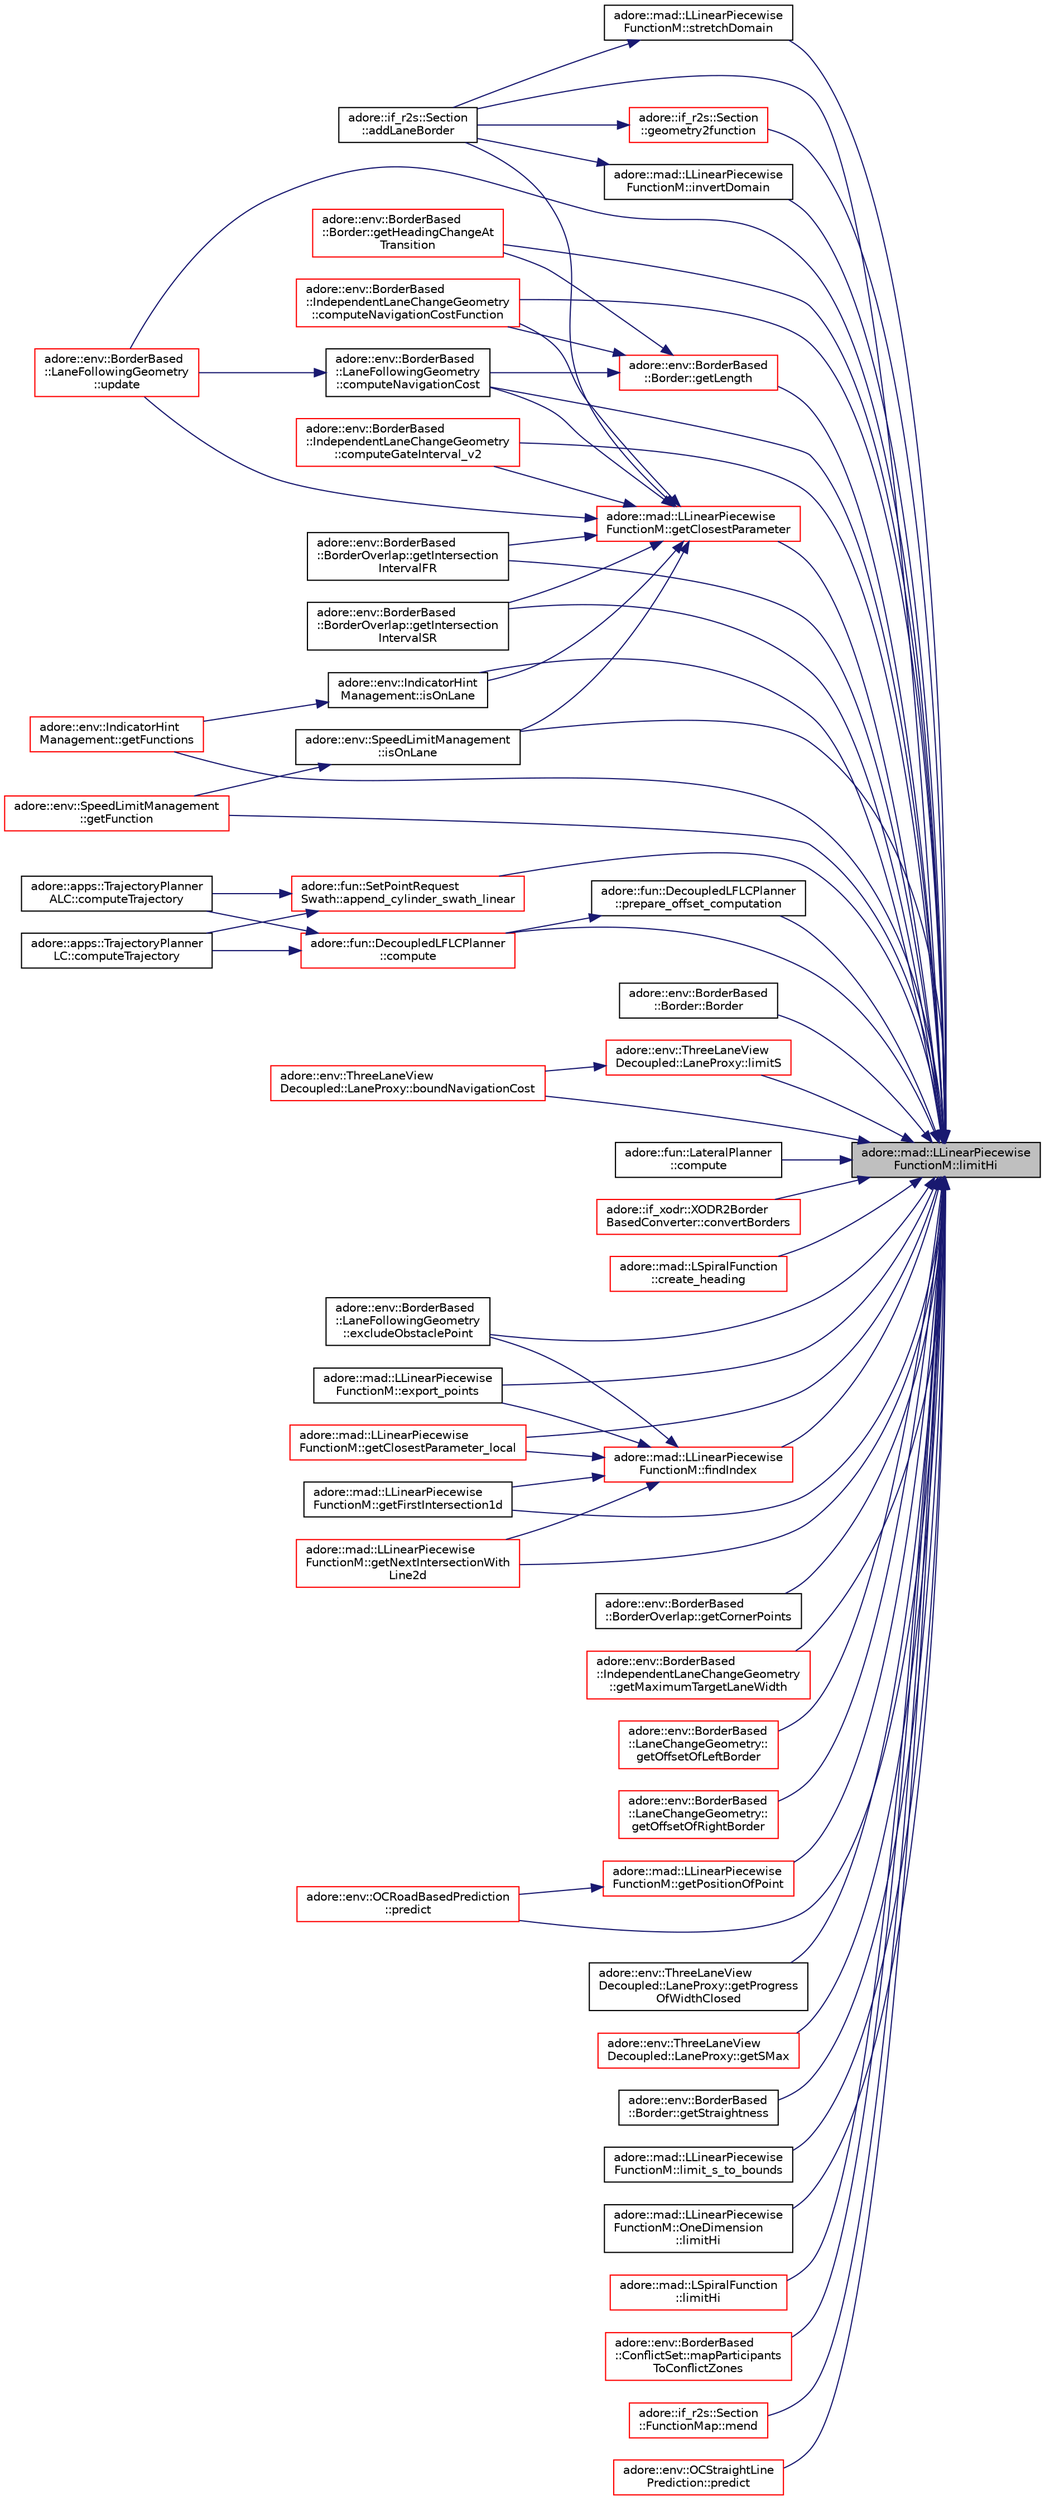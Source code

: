 digraph "adore::mad::LLinearPiecewiseFunctionM::limitHi"
{
 // LATEX_PDF_SIZE
  edge [fontname="Helvetica",fontsize="10",labelfontname="Helvetica",labelfontsize="10"];
  node [fontname="Helvetica",fontsize="10",shape=record];
  rankdir="RL";
  Node1 [label="adore::mad::LLinearPiecewise\lFunctionM::limitHi",height=0.2,width=0.4,color="black", fillcolor="grey75", style="filled", fontcolor="black",tooltip=" "];
  Node1 -> Node2 [dir="back",color="midnightblue",fontsize="10",style="solid",fontname="Helvetica"];
  Node2 [label="adore::if_r2s::Section\l::addLaneBorder",height=0.2,width=0.4,color="black", fillcolor="white", style="filled",URL="$classadore_1_1if__r2s_1_1Section.html#ac2a79bd477919d85ff70b4721939c0e7",tooltip="add lane border to section, determine its valid range"];
  Node1 -> Node3 [dir="back",color="midnightblue",fontsize="10",style="solid",fontname="Helvetica"];
  Node3 [label="adore::fun::SetPointRequest\lSwath::append_cylinder_swath_linear",height=0.2,width=0.4,color="red", fillcolor="white", style="filled",URL="$classadore_1_1fun_1_1SetPointRequestSwath.html#a25b8ab48b288e512953324e391bc946e",tooltip=" "];
  Node3 -> Node4 [dir="back",color="midnightblue",fontsize="10",style="solid",fontname="Helvetica"];
  Node4 [label="adore::apps::TrajectoryPlanner\lALC::computeTrajectory",height=0.2,width=0.4,color="black", fillcolor="white", style="filled",URL="$classadore_1_1apps_1_1TrajectoryPlannerALC.html#ac8684dc66c076b07b57f3bb67328314e",tooltip="update data, views and recompute maneuver"];
  Node3 -> Node5 [dir="back",color="midnightblue",fontsize="10",style="solid",fontname="Helvetica"];
  Node5 [label="adore::apps::TrajectoryPlanner\lLC::computeTrajectory",height=0.2,width=0.4,color="black", fillcolor="white", style="filled",URL="$classadore_1_1apps_1_1TrajectoryPlannerLC.html#accad9246ad8f7ab9c45b648c3a70f18a",tooltip="update data, views and recompute maneuver"];
  Node1 -> Node15 [dir="back",color="midnightblue",fontsize="10",style="solid",fontname="Helvetica"];
  Node15 [label="adore::env::BorderBased\l::Border::Border",height=0.2,width=0.4,color="black", fillcolor="white", style="filled",URL="$structadore_1_1env_1_1BorderBased_1_1Border.html#afb56e4b1def8f1202475b9c5302b7997",tooltip="Construct a new Border object."];
  Node1 -> Node16 [dir="back",color="midnightblue",fontsize="10",style="solid",fontname="Helvetica"];
  Node16 [label="adore::env::ThreeLaneView\lDecoupled::LaneProxy::boundNavigationCost",height=0.2,width=0.4,color="red", fillcolor="white", style="filled",URL="$classadore_1_1env_1_1ThreeLaneViewDecoupled_1_1LaneProxy.html#a900a5c5ef8b73e148b2f55933fbd2b07",tooltip=" "];
  Node1 -> Node18 [dir="back",color="midnightblue",fontsize="10",style="solid",fontname="Helvetica"];
  Node18 [label="adore::fun::DecoupledLFLCPlanner\l::compute",height=0.2,width=0.4,color="red", fillcolor="white", style="filled",URL="$classadore_1_1fun_1_1DecoupledLFLCPlanner.html#affba6eeb1071f33bc2abe2b7819f88ab",tooltip=" "];
  Node18 -> Node4 [dir="back",color="midnightblue",fontsize="10",style="solid",fontname="Helvetica"];
  Node18 -> Node5 [dir="back",color="midnightblue",fontsize="10",style="solid",fontname="Helvetica"];
  Node1 -> Node24 [dir="back",color="midnightblue",fontsize="10",style="solid",fontname="Helvetica"];
  Node24 [label="adore::fun::LateralPlanner\l::compute",height=0.2,width=0.4,color="black", fillcolor="white", style="filled",URL="$classadore_1_1fun_1_1LateralPlanner.html#a8c06536242638a4fa4e027bb5813ce49",tooltip=" "];
  Node1 -> Node25 [dir="back",color="midnightblue",fontsize="10",style="solid",fontname="Helvetica"];
  Node25 [label="adore::env::BorderBased\l::IndependentLaneChangeGeometry\l::computeGateInterval_v2",height=0.2,width=0.4,color="red", fillcolor="white", style="filled",URL="$classadore_1_1env_1_1BorderBased_1_1IndependentLaneChangeGeometry.html#af78351ed854f3408beeaba6c2b1926b2",tooltip="compute gate open and close in the domain of the baseline function. this version uses offset function..."];
  Node1 -> Node30 [dir="back",color="midnightblue",fontsize="10",style="solid",fontname="Helvetica"];
  Node30 [label="adore::env::BorderBased\l::LaneFollowingGeometry\l::computeNavigationCost",height=0.2,width=0.4,color="black", fillcolor="white", style="filled",URL="$classadore_1_1env_1_1BorderBased_1_1LaneFollowingGeometry.html#ab2ce39d4085097482b5ee82b0aa1466a",tooltip=" "];
  Node30 -> Node31 [dir="back",color="midnightblue",fontsize="10",style="solid",fontname="Helvetica"];
  Node31 [label="adore::env::BorderBased\l::LaneFollowingGeometry\l::update",height=0.2,width=0.4,color="red", fillcolor="white", style="filled",URL="$classadore_1_1env_1_1BorderBased_1_1LaneFollowingGeometry.html#a12d1bfee80e8e90c72f4317b5650ea09",tooltip="update the road geometry"];
  Node1 -> Node35 [dir="back",color="midnightblue",fontsize="10",style="solid",fontname="Helvetica"];
  Node35 [label="adore::env::BorderBased\l::IndependentLaneChangeGeometry\l::computeNavigationCostFunction",height=0.2,width=0.4,color="red", fillcolor="white", style="filled",URL="$classadore_1_1env_1_1BorderBased_1_1IndependentLaneChangeGeometry.html#aa8bccca50c1ac38c49df9b2f7efd640b",tooltip="projects navigation cost of borders in navigationCostBorders_ unto baseline"];
  Node1 -> Node36 [dir="back",color="midnightblue",fontsize="10",style="solid",fontname="Helvetica"];
  Node36 [label="adore::if_xodr::XODR2Border\lBasedConverter::convertBorders",height=0.2,width=0.4,color="red", fillcolor="white", style="filled",URL="$classadore_1_1if__xodr_1_1XODR2BorderBasedConverter.html#ad99dc004f965ab677ab578b4f678ef13",tooltip="convert function representation of road to border representation, determine absolute stop line positi..."];
  Node1 -> Node48 [dir="back",color="midnightblue",fontsize="10",style="solid",fontname="Helvetica"];
  Node48 [label="adore::mad::LSpiralFunction\l::create_heading",height=0.2,width=0.4,color="red", fillcolor="white", style="filled",URL="$classadore_1_1mad_1_1LSpiralFunction.html#a2ece01c00eaf02d95ceaf172c68a8296",tooltip=" "];
  Node1 -> Node52 [dir="back",color="midnightblue",fontsize="10",style="solid",fontname="Helvetica"];
  Node52 [label="adore::env::BorderBased\l::LaneFollowingGeometry\l::excludeObstaclePoint",height=0.2,width=0.4,color="black", fillcolor="white", style="filled",URL="$classadore_1_1env_1_1BorderBased_1_1LaneFollowingGeometry.html#ad186acfd36137d81b50ab523d9d2938f",tooltip="Modify a lane boundary to exclude a given point."];
  Node1 -> Node53 [dir="back",color="midnightblue",fontsize="10",style="solid",fontname="Helvetica"];
  Node53 [label="adore::mad::LLinearPiecewise\lFunctionM::export_points",height=0.2,width=0.4,color="black", fillcolor="white", style="filled",URL="$classadore_1_1mad_1_1LLinearPiecewiseFunctionM.html#a6f8a9c36198ff9fc377d7bcf30a4d02d",tooltip=" "];
  Node1 -> Node54 [dir="back",color="midnightblue",fontsize="10",style="solid",fontname="Helvetica"];
  Node54 [label="adore::mad::LLinearPiecewise\lFunctionM::findIndex",height=0.2,width=0.4,color="red", fillcolor="white", style="filled",URL="$classadore_1_1mad_1_1LLinearPiecewiseFunctionM.html#a92f9ea09083d587aa2ffa1ec600be3b5",tooltip=" "];
  Node54 -> Node52 [dir="back",color="midnightblue",fontsize="10",style="solid",fontname="Helvetica"];
  Node54 -> Node53 [dir="back",color="midnightblue",fontsize="10",style="solid",fontname="Helvetica"];
  Node54 -> Node95 [dir="back",color="midnightblue",fontsize="10",style="solid",fontname="Helvetica"];
  Node95 [label="adore::mad::LLinearPiecewise\lFunctionM::getClosestParameter_local",height=0.2,width=0.4,color="red", fillcolor="white", style="filled",URL="$classadore_1_1mad_1_1LLinearPiecewiseFunctionM.html#a20a594f215a3beabf1e486c6b233b11c",tooltip=" "];
  Node54 -> Node91 [dir="back",color="midnightblue",fontsize="10",style="solid",fontname="Helvetica"];
  Node91 [label="adore::mad::LLinearPiecewise\lFunctionM::getFirstIntersection1d",height=0.2,width=0.4,color="black", fillcolor="white", style="filled",URL="$classadore_1_1mad_1_1LLinearPiecewiseFunctionM.html#aa33105fe6aeb10a32eb188d84b3be890",tooltip=" "];
  Node54 -> Node96 [dir="back",color="midnightblue",fontsize="10",style="solid",fontname="Helvetica"];
  Node96 [label="adore::mad::LLinearPiecewise\lFunctionM::getNextIntersectionWith\lLine2d",height=0.2,width=0.4,color="red", fillcolor="white", style="filled",URL="$classadore_1_1mad_1_1LLinearPiecewiseFunctionM.html#a222d2326475fca3c3f4469bf2dbdadac",tooltip=" "];
  Node1 -> Node104 [dir="back",color="midnightblue",fontsize="10",style="solid",fontname="Helvetica"];
  Node104 [label="adore::if_r2s::Section\l::geometry2function",height=0.2,width=0.4,color="red", fillcolor="white", style="filled",URL="$classadore_1_1if__r2s_1_1Section.html#a649d177a15f255cc72db3f2845fe48bd",tooltip="easy conversion from a coordinate vector to a LLinearPiecewiseFunction"];
  Node104 -> Node2 [dir="back",color="midnightblue",fontsize="10",style="solid",fontname="Helvetica"];
  Node1 -> Node107 [dir="back",color="midnightblue",fontsize="10",style="solid",fontname="Helvetica"];
  Node107 [label="adore::mad::LLinearPiecewise\lFunctionM::getClosestParameter",height=0.2,width=0.4,color="red", fillcolor="white", style="filled",URL="$classadore_1_1mad_1_1LLinearPiecewiseFunctionM.html#a21c464e587889f52d3b5aba703d80ccd",tooltip=" "];
  Node107 -> Node2 [dir="back",color="midnightblue",fontsize="10",style="solid",fontname="Helvetica"];
  Node107 -> Node25 [dir="back",color="midnightblue",fontsize="10",style="solid",fontname="Helvetica"];
  Node107 -> Node30 [dir="back",color="midnightblue",fontsize="10",style="solid",fontname="Helvetica"];
  Node107 -> Node35 [dir="back",color="midnightblue",fontsize="10",style="solid",fontname="Helvetica"];
  Node107 -> Node74 [dir="back",color="midnightblue",fontsize="10",style="solid",fontname="Helvetica"];
  Node74 [label="adore::env::BorderBased\l::BorderOverlap::getIntersection\lIntervalFR",height=0.2,width=0.4,color="black", fillcolor="white", style="filled",URL="$structadore_1_1env_1_1BorderBased_1_1BorderOverlap.html#adfb261c0bfa7ba77ff7338bf7f7f9d38",tooltip="Get the intersection interval of first right border."];
  Node107 -> Node75 [dir="back",color="midnightblue",fontsize="10",style="solid",fontname="Helvetica"];
  Node75 [label="adore::env::BorderBased\l::BorderOverlap::getIntersection\lIntervalSR",height=0.2,width=0.4,color="black", fillcolor="white", style="filled",URL="$structadore_1_1env_1_1BorderBased_1_1BorderOverlap.html#a68af7d5fe8d0523e34857a24e2bceca4",tooltip="Get the intersection interval of second right border."];
  Node107 -> Node110 [dir="back",color="midnightblue",fontsize="10",style="solid",fontname="Helvetica"];
  Node110 [label="adore::env::IndicatorHint\lManagement::isOnLane",height=0.2,width=0.4,color="black", fillcolor="white", style="filled",URL="$classadore_1_1env_1_1IndicatorHintManagement.html#a4c19abfbf1ac5166dae1550aee024f67",tooltip="helper function to determine if a eucledian (x,y) point is on the lane or outside,..."];
  Node110 -> Node111 [dir="back",color="midnightblue",fontsize="10",style="solid",fontname="Helvetica"];
  Node111 [label="adore::env::IndicatorHint\lManagement::getFunctions",height=0.2,width=0.4,color="red", fillcolor="white", style="filled",URL="$classadore_1_1env_1_1IndicatorHintManagement.html#ac0ecbbfff460f93d75467b62d520c83e",tooltip=" "];
  Node107 -> Node112 [dir="back",color="midnightblue",fontsize="10",style="solid",fontname="Helvetica"];
  Node112 [label="adore::env::SpeedLimitManagement\l::isOnLane",height=0.2,width=0.4,color="black", fillcolor="white", style="filled",URL="$classadore_1_1env_1_1SpeedLimitManagement.html#a3bcf5a6a3aec10240888a6f18742498f",tooltip="helper function to determine if a eucledian (x,y) point is on the lane or outside,..."];
  Node112 -> Node113 [dir="back",color="midnightblue",fontsize="10",style="solid",fontname="Helvetica"];
  Node113 [label="adore::env::SpeedLimitManagement\l::getFunction",height=0.2,width=0.4,color="red", fillcolor="white", style="filled",URL="$classadore_1_1env_1_1SpeedLimitManagement.html#a651dab3e3a6cdc2dc68a8a37897771b5",tooltip=" "];
  Node107 -> Node31 [dir="back",color="midnightblue",fontsize="10",style="solid",fontname="Helvetica"];
  Node1 -> Node95 [dir="back",color="midnightblue",fontsize="10",style="solid",fontname="Helvetica"];
  Node1 -> Node72 [dir="back",color="midnightblue",fontsize="10",style="solid",fontname="Helvetica"];
  Node72 [label="adore::env::BorderBased\l::BorderOverlap::getCornerPoints",height=0.2,width=0.4,color="black", fillcolor="white", style="filled",URL="$structadore_1_1env_1_1BorderBased_1_1BorderOverlap.html#a275703815047077c6ac3b75389105d2c",tooltip="Get the corner points of the overlap."];
  Node1 -> Node91 [dir="back",color="midnightblue",fontsize="10",style="solid",fontname="Helvetica"];
  Node1 -> Node113 [dir="back",color="midnightblue",fontsize="10",style="solid",fontname="Helvetica"];
  Node1 -> Node111 [dir="back",color="midnightblue",fontsize="10",style="solid",fontname="Helvetica"];
  Node1 -> Node59 [dir="back",color="midnightblue",fontsize="10",style="solid",fontname="Helvetica"];
  Node59 [label="adore::env::BorderBased\l::Border::getHeadingChangeAt\lTransition",height=0.2,width=0.4,color="red", fillcolor="white", style="filled",URL="$structadore_1_1env_1_1BorderBased_1_1Border.html#a30a1b88f91492f3e88fdaa5aa535d657",tooltip="Get the heading change at transition of two borders."];
  Node1 -> Node74 [dir="back",color="midnightblue",fontsize="10",style="solid",fontname="Helvetica"];
  Node1 -> Node75 [dir="back",color="midnightblue",fontsize="10",style="solid",fontname="Helvetica"];
  Node1 -> Node136 [dir="back",color="midnightblue",fontsize="10",style="solid",fontname="Helvetica"];
  Node136 [label="adore::env::BorderBased\l::Border::getLength",height=0.2,width=0.4,color="red", fillcolor="white", style="filled",URL="$structadore_1_1env_1_1BorderBased_1_1Border.html#a522c4ebdb7a16e0aa89b507f554a4fa6",tooltip="Get the length of the border."];
  Node136 -> Node30 [dir="back",color="midnightblue",fontsize="10",style="solid",fontname="Helvetica"];
  Node136 -> Node35 [dir="back",color="midnightblue",fontsize="10",style="solid",fontname="Helvetica"];
  Node136 -> Node59 [dir="back",color="midnightblue",fontsize="10",style="solid",fontname="Helvetica"];
  Node1 -> Node146 [dir="back",color="midnightblue",fontsize="10",style="solid",fontname="Helvetica"];
  Node146 [label="adore::env::BorderBased\l::IndependentLaneChangeGeometry\l::getMaximumTargetLaneWidth",height=0.2,width=0.4,color="red", fillcolor="white", style="filled",URL="$classadore_1_1env_1_1BorderBased_1_1IndependentLaneChangeGeometry.html#a6f590655c427f34c46079955c6648f6d",tooltip="returns the maximum width of the lane change"];
  Node1 -> Node96 [dir="back",color="midnightblue",fontsize="10",style="solid",fontname="Helvetica"];
  Node1 -> Node148 [dir="back",color="midnightblue",fontsize="10",style="solid",fontname="Helvetica"];
  Node148 [label="adore::env::BorderBased\l::LaneChangeGeometry::\lgetOffsetOfLeftBorder",height=0.2,width=0.4,color="red", fillcolor="white", style="filled",URL="$classadore_1_1env_1_1BorderBased_1_1LaneChangeGeometry.html#afc7f7418aed3c6261dcd6f5b864cc229",tooltip="Get the offset of the left border at a certain position."];
  Node1 -> Node151 [dir="back",color="midnightblue",fontsize="10",style="solid",fontname="Helvetica"];
  Node151 [label="adore::env::BorderBased\l::LaneChangeGeometry::\lgetOffsetOfRightBorder",height=0.2,width=0.4,color="red", fillcolor="white", style="filled",URL="$classadore_1_1env_1_1BorderBased_1_1LaneChangeGeometry.html#a9b119a119b33546fde049def7e9478d5",tooltip="Get the offset of the right border at a certain position."];
  Node1 -> Node153 [dir="back",color="midnightblue",fontsize="10",style="solid",fontname="Helvetica"];
  Node153 [label="adore::mad::LLinearPiecewise\lFunctionM::getPositionOfPoint",height=0.2,width=0.4,color="red", fillcolor="white", style="filled",URL="$classadore_1_1mad_1_1LLinearPiecewiseFunctionM.html#a05baa0e07f73c846b645ab17f022e88b",tooltip=" "];
  Node153 -> Node67 [dir="back",color="midnightblue",fontsize="10",style="solid",fontname="Helvetica"];
  Node67 [label="adore::env::OCRoadBasedPrediction\l::predict",height=0.2,width=0.4,color="red", fillcolor="white", style="filled",URL="$classadore_1_1env_1_1OCRoadBasedPrediction.html#af6fda5b2a78669c5e19e222348665713",tooltip=" "];
  Node1 -> Node155 [dir="back",color="midnightblue",fontsize="10",style="solid",fontname="Helvetica"];
  Node155 [label="adore::env::ThreeLaneView\lDecoupled::LaneProxy::getProgress\lOfWidthClosed",height=0.2,width=0.4,color="black", fillcolor="white", style="filled",URL="$classadore_1_1env_1_1ThreeLaneViewDecoupled_1_1LaneProxy.html#a6ade5a1e9e8a1b532e1597b18c671d2d",tooltip=" "];
  Node1 -> Node156 [dir="back",color="midnightblue",fontsize="10",style="solid",fontname="Helvetica"];
  Node156 [label="adore::env::ThreeLaneView\lDecoupled::LaneProxy::getSMax",height=0.2,width=0.4,color="red", fillcolor="white", style="filled",URL="$classadore_1_1env_1_1ThreeLaneViewDecoupled_1_1LaneProxy.html#a5b2b87490b49bbfd305dc846897cce7e",tooltip=" "];
  Node1 -> Node79 [dir="back",color="midnightblue",fontsize="10",style="solid",fontname="Helvetica"];
  Node79 [label="adore::env::BorderBased\l::Border::getStraightness",height=0.2,width=0.4,color="black", fillcolor="white", style="filled",URL="$structadore_1_1env_1_1BorderBased_1_1Border.html#a15c9d92f0a69b28a3493440324b3588a",tooltip="Get the straightness of the border."];
  Node1 -> Node157 [dir="back",color="midnightblue",fontsize="10",style="solid",fontname="Helvetica"];
  Node157 [label="adore::mad::LLinearPiecewise\lFunctionM::invertDomain",height=0.2,width=0.4,color="black", fillcolor="white", style="filled",URL="$classadore_1_1mad_1_1LLinearPiecewiseFunctionM.html#a668ce3b454f80b9cd817389d3dbe4c77",tooltip=" "];
  Node157 -> Node2 [dir="back",color="midnightblue",fontsize="10",style="solid",fontname="Helvetica"];
  Node1 -> Node110 [dir="back",color="midnightblue",fontsize="10",style="solid",fontname="Helvetica"];
  Node1 -> Node112 [dir="back",color="midnightblue",fontsize="10",style="solid",fontname="Helvetica"];
  Node1 -> Node158 [dir="back",color="midnightblue",fontsize="10",style="solid",fontname="Helvetica"];
  Node158 [label="adore::mad::LLinearPiecewise\lFunctionM::limit_s_to_bounds",height=0.2,width=0.4,color="black", fillcolor="white", style="filled",URL="$classadore_1_1mad_1_1LLinearPiecewiseFunctionM.html#af583aeb46e42f595578832e0869becf7",tooltip="shifts s to be in between limitLo and limitHi"];
  Node1 -> Node159 [dir="back",color="midnightblue",fontsize="10",style="solid",fontname="Helvetica"];
  Node159 [label="adore::mad::LLinearPiecewise\lFunctionM::OneDimension\l::limitHi",height=0.2,width=0.4,color="black", fillcolor="white", style="filled",URL="$classadore_1_1mad_1_1LLinearPiecewiseFunctionM_1_1OneDimension.html#a2ab732348cbaa0d7b325dcea226f1f5c",tooltip=" "];
  Node1 -> Node160 [dir="back",color="midnightblue",fontsize="10",style="solid",fontname="Helvetica"];
  Node160 [label="adore::mad::LSpiralFunction\l::limitHi",height=0.2,width=0.4,color="red", fillcolor="white", style="filled",URL="$classadore_1_1mad_1_1LSpiralFunction.html#a1c58d258f858e5da7fc2af96705ff0ad",tooltip=" "];
  Node1 -> Node161 [dir="back",color="midnightblue",fontsize="10",style="solid",fontname="Helvetica"];
  Node161 [label="adore::env::ThreeLaneView\lDecoupled::LaneProxy::limitS",height=0.2,width=0.4,color="red", fillcolor="white", style="filled",URL="$classadore_1_1env_1_1ThreeLaneViewDecoupled_1_1LaneProxy.html#a685b3d49deb2efe36d5b36f9789f5575",tooltip=" "];
  Node161 -> Node16 [dir="back",color="midnightblue",fontsize="10",style="solid",fontname="Helvetica"];
  Node1 -> Node172 [dir="back",color="midnightblue",fontsize="10",style="solid",fontname="Helvetica"];
  Node172 [label="adore::env::BorderBased\l::ConflictSet::mapParticipants\lToConflictZones",height=0.2,width=0.4,color="red", fillcolor="white", style="filled",URL="$classadore_1_1env_1_1BorderBased_1_1ConflictSet.html#a8379e6a6881d92e1702667ddb7d6bf82",tooltip=" "];
  Node1 -> Node173 [dir="back",color="midnightblue",fontsize="10",style="solid",fontname="Helvetica"];
  Node173 [label="adore::if_r2s::Section\l::FunctionMap::mend",height=0.2,width=0.4,color="red", fillcolor="white", style="filled",URL="$classadore_1_1if__r2s_1_1Section_1_1FunctionMap.html#ae7b0342b2e1fce014712ddf0a9e01015",tooltip="try to repair some mistakes that might occur due to matching to closest point on refline"];
  Node1 -> Node83 [dir="back",color="midnightblue",fontsize="10",style="solid",fontname="Helvetica"];
  Node83 [label="adore::env::OCStraightLine\lPrediction::predict",height=0.2,width=0.4,color="red", fillcolor="white", style="filled",URL="$classadore_1_1env_1_1OCStraightLinePrediction.html#a98a7c5f4c101c7a917f8e5a3e984cd16",tooltip=" "];
  Node1 -> Node67 [dir="back",color="midnightblue",fontsize="10",style="solid",fontname="Helvetica"];
  Node1 -> Node93 [dir="back",color="midnightblue",fontsize="10",style="solid",fontname="Helvetica"];
  Node93 [label="adore::fun::DecoupledLFLCPlanner\l::prepare_offset_computation",height=0.2,width=0.4,color="black", fillcolor="white", style="filled",URL="$classadore_1_1fun_1_1DecoupledLFLCPlanner.html#ae79c739be18dc79db3521eb2540fb678",tooltip=" "];
  Node93 -> Node18 [dir="back",color="midnightblue",fontsize="10",style="solid",fontname="Helvetica"];
  Node1 -> Node175 [dir="back",color="midnightblue",fontsize="10",style="solid",fontname="Helvetica"];
  Node175 [label="adore::mad::LLinearPiecewise\lFunctionM::stretchDomain",height=0.2,width=0.4,color="black", fillcolor="white", style="filled",URL="$classadore_1_1mad_1_1LLinearPiecewiseFunctionM.html#a2e10175096108e1145aab80a89771a0c",tooltip=" "];
  Node175 -> Node2 [dir="back",color="midnightblue",fontsize="10",style="solid",fontname="Helvetica"];
  Node1 -> Node31 [dir="back",color="midnightblue",fontsize="10",style="solid",fontname="Helvetica"];
}
